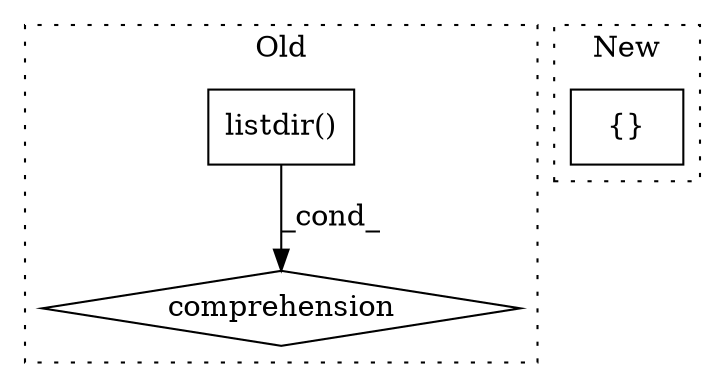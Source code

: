digraph G {
subgraph cluster0 {
1 [label="listdir()" a="75" s="1466,1488" l="11,1" shape="box"];
3 [label="comprehension" a="45" s="1548" l="3" shape="diamond"];
label = "Old";
style="dotted";
}
subgraph cluster1 {
2 [label="{}" a="59" s="2101,2263" l="14,0" shape="box"];
label = "New";
style="dotted";
}
1 -> 3 [label="_cond_"];
}